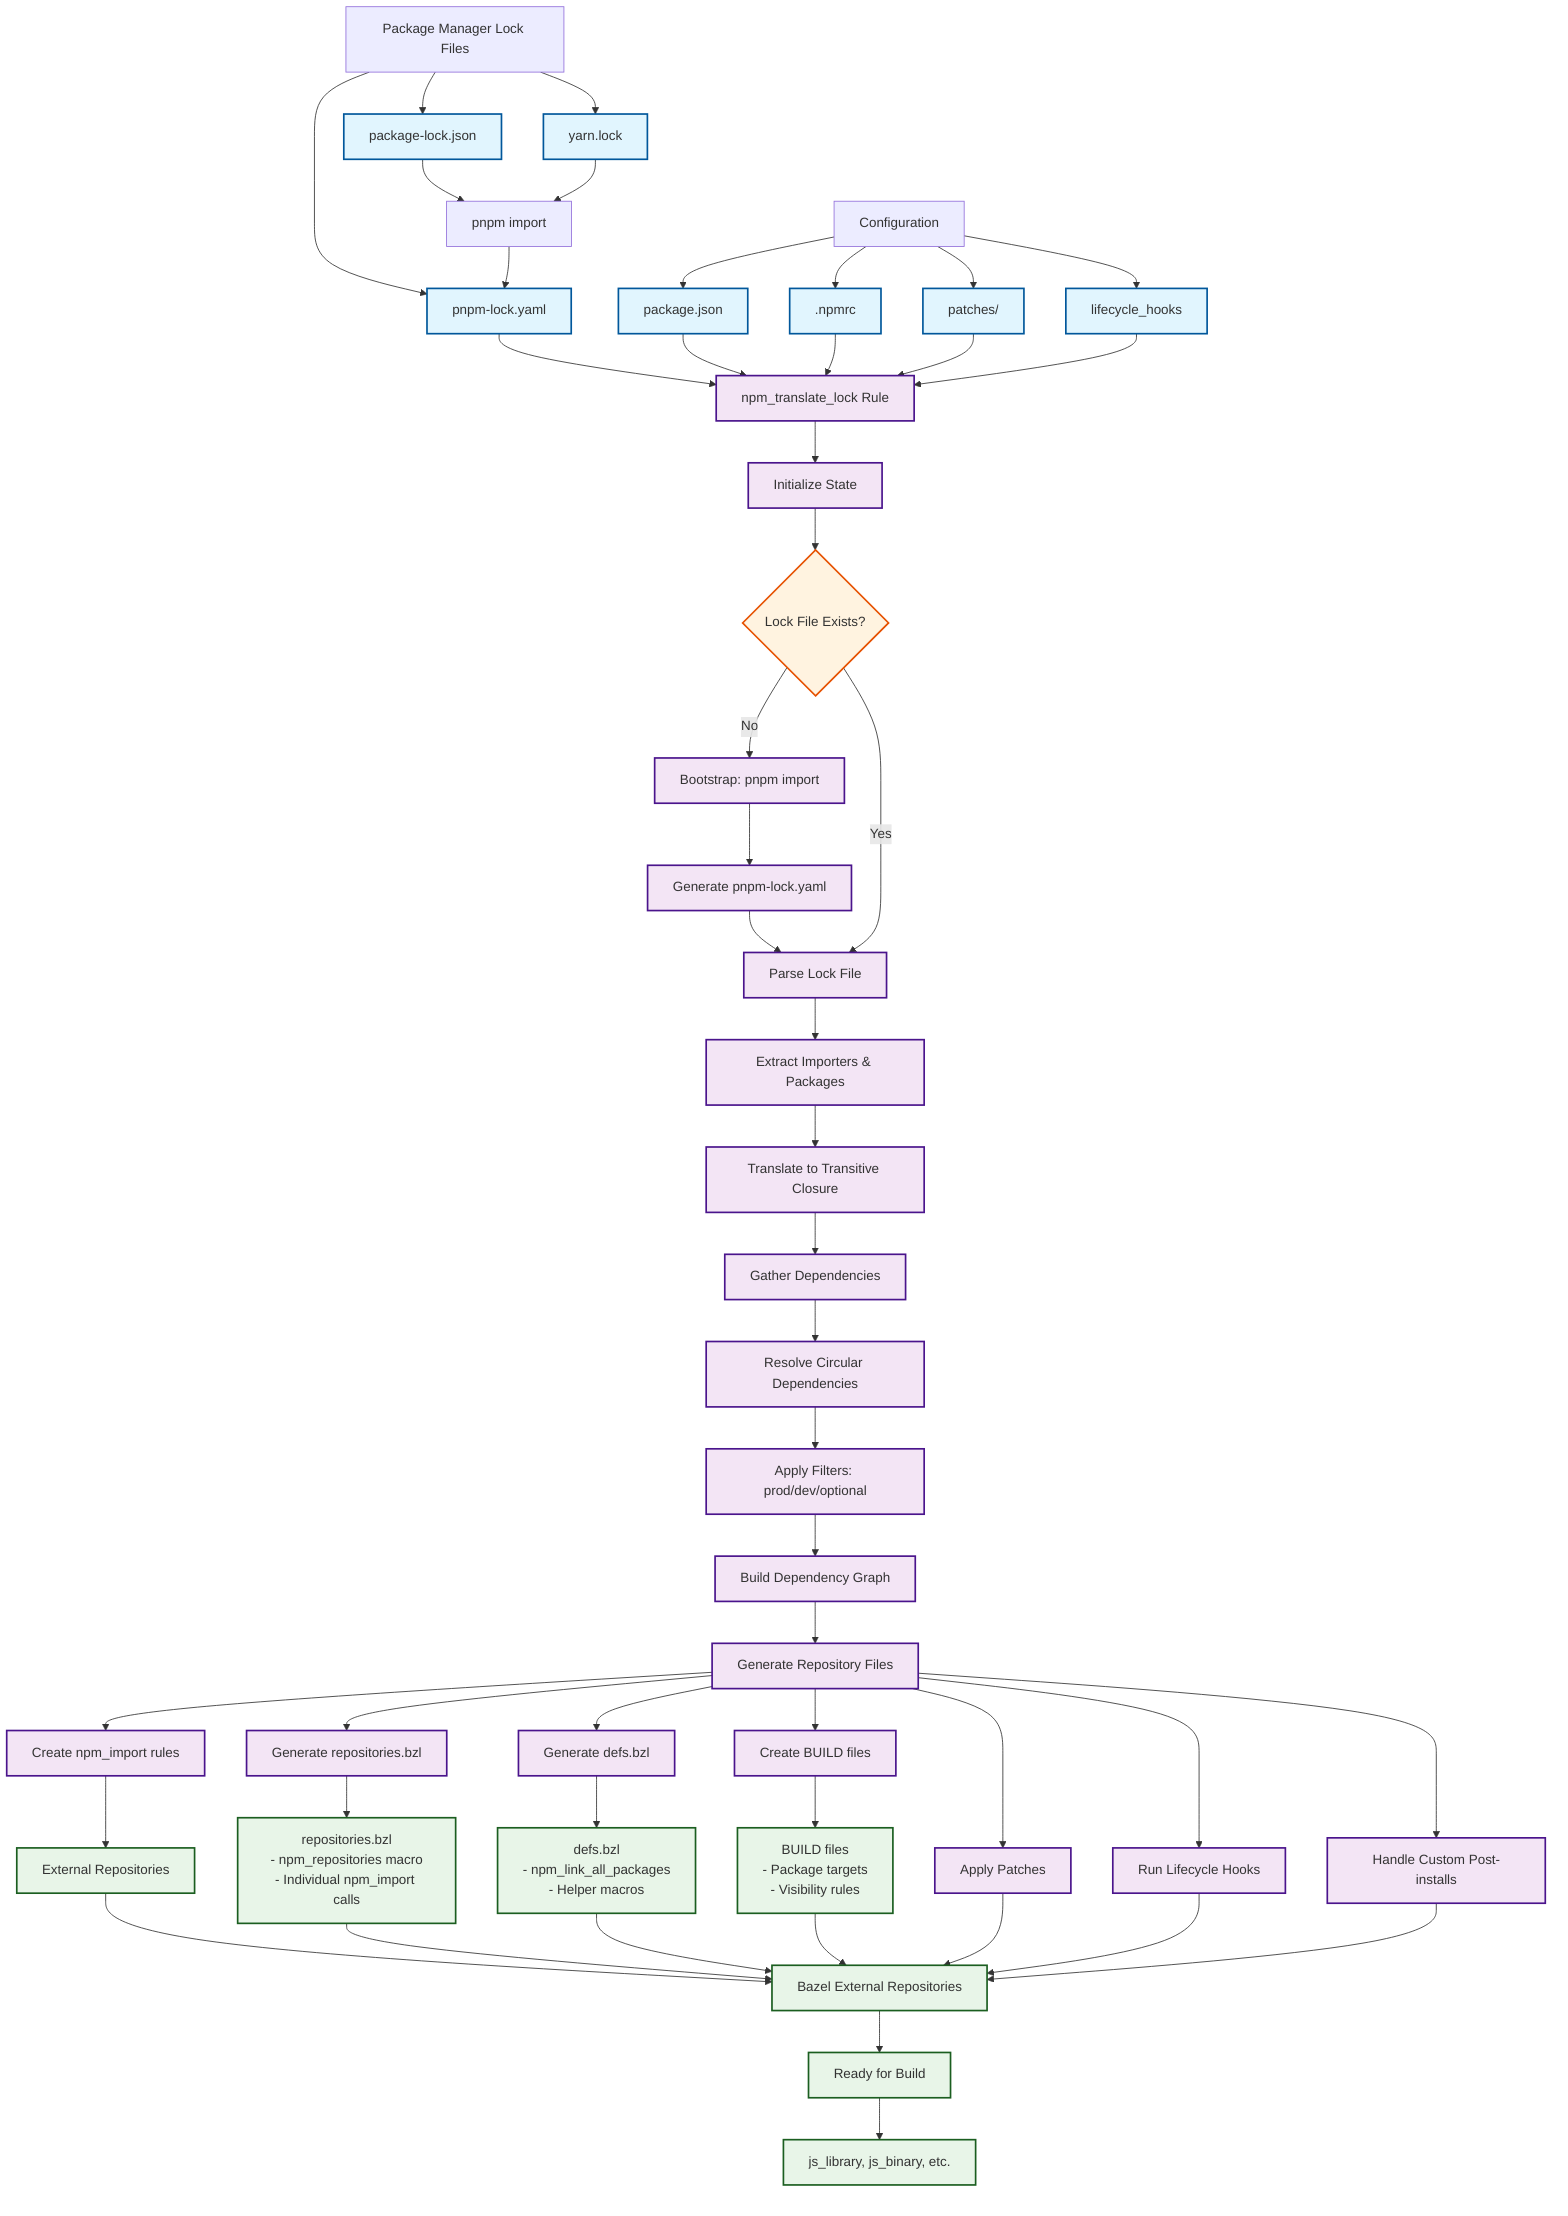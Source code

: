 graph TD
    %% Input Sources
    A[Package Manager Lock Files] --> A1[pnpm-lock.yaml]
    A[Package Manager Lock Files] --> A2[package-lock.json]
    A[Package Manager Lock Files] --> A3[yarn.lock]
    
    A1 --> B[npm_translate_lock Rule]
    A2 --> B1[pnpm import] 
    A3 --> B1[pnpm import]
    B1 --> A1
    
    %% Configuration Inputs
    C[Configuration] --> C1[package.json]
    C[Configuration] --> C2[.npmrc]
    C[Configuration] --> C3[patches/]
    C[Configuration] --> C4[lifecycle_hooks]
    
    C1 --> B
    C2 --> B
    C3 --> B
    C4 --> B
    
    %% Main Processing Pipeline
    B --> D[Initialize State]
    D --> E{Lock File Exists?}
    E -->|No| F[Bootstrap: pnpm import]
    F --> G[Generate pnpm-lock.yaml]
    G --> H[Parse Lock File]
    E -->|Yes| H[Parse Lock File]
    
    H --> I[Extract Importers & Packages]
    I --> J[Translate to Transitive Closure]
    
    %% Transitive Closure Details
    J --> J1[Gather Dependencies]
    J1 --> J2[Resolve Circular Dependencies]
    J2 --> J3[Apply Filters: prod/dev/optional]
    J3 --> J4[Build Dependency Graph]
    
    %% Repository Generation
    J4 --> K[Generate Repository Files]
    K --> K1[Create npm_import rules]
    K --> K2[Generate repositories.bzl]
    K --> K3[Generate defs.bzl]
    K --> K4[Create BUILD files]
    
    %% Output Files
    K1 --> L1[External Repositories]
    K2 --> L2[repositories.bzl<br/>- npm_repositories macro<br/>- Individual npm_import calls]
    K3 --> L3[defs.bzl<br/>- npm_link_all_packages<br/>- Helper macros]
    K4 --> L4[BUILD files<br/>- Package targets<br/>- Visibility rules]
    
    %% Additional Processing
    K --> M[Apply Patches]
    K --> N[Run Lifecycle Hooks]
    K --> O[Handle Custom Post-installs]
    
    %% Final Outputs
    L1 --> P[Bazel External Repositories]
    L2 --> P
    L3 --> P
    L4 --> P
    M --> P
    N --> P
    O --> P
    
    P --> Q[Ready for Build]
    Q --> R[js_library, js_binary, etc.]
    
    %% Styling
    classDef inputFile fill:#e1f5fe,stroke:#01579b,stroke-width:2px
    classDef process fill:#f3e5f5,stroke:#4a148c,stroke-width:2px
    classDef output fill:#e8f5e8,stroke:#1b5e20,stroke-width:2px
    classDef decision fill:#fff3e0,stroke:#e65100,stroke-width:2px
    
    class A1,A2,A3,C1,C2,C3,C4 inputFile
    class B,D,F,G,H,I,J,J1,J2,J3,J4,K,K1,K2,K3,K4,M,N,O process
    class L1,L2,L3,L4,P,Q,R output
    class E decision